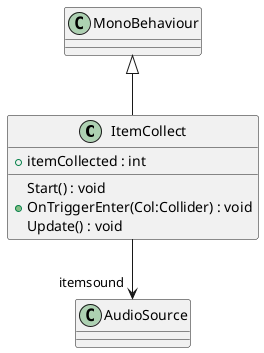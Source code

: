 @startuml
class ItemCollect {
    + itemCollected : int
    Start() : void
    + OnTriggerEnter(Col:Collider) : void
    Update() : void
}
MonoBehaviour <|-- ItemCollect
ItemCollect --> "itemsound" AudioSource
@enduml
